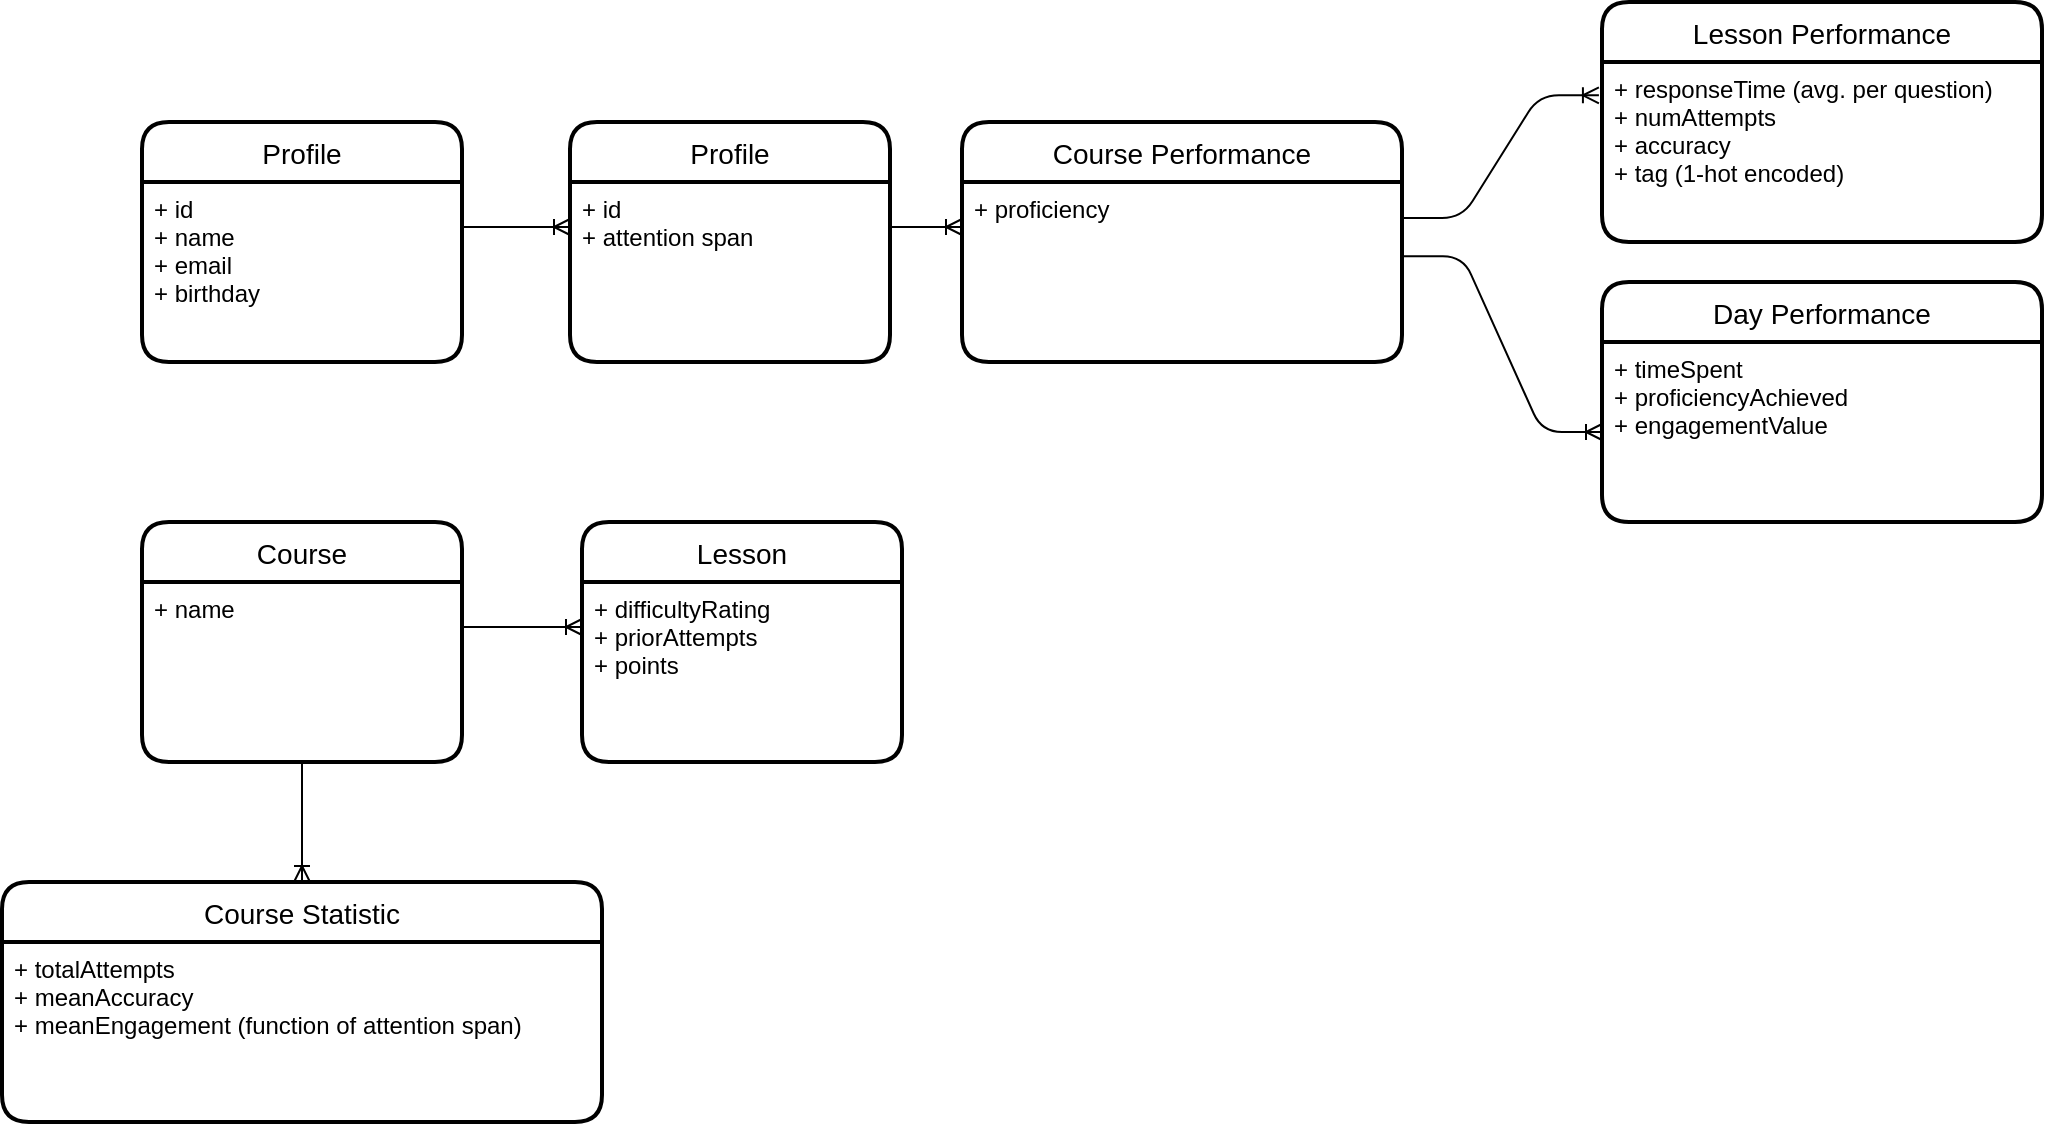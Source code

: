<mxfile version="14.4.2" type="github">
  <diagram id="C5RBs43oDa-KdzZeNtuy" name="Page-1">
    <mxGraphModel dx="1839" dy="957" grid="1" gridSize="10" guides="1" tooltips="1" connect="1" arrows="1" fold="1" page="1" pageScale="1" pageWidth="827" pageHeight="1169" math="0" shadow="0">
      <root>
        <mxCell id="WIyWlLk6GJQsqaUBKTNV-0" />
        <mxCell id="WIyWlLk6GJQsqaUBKTNV-1" parent="WIyWlLk6GJQsqaUBKTNV-0" />
        <mxCell id="EivdhIYTFzwHok7C5iKz-7" value="" style="edgeStyle=entityRelationEdgeStyle;fontSize=12;html=1;endArrow=ERoneToMany;exitX=1;exitY=0.25;exitDx=0;exitDy=0;entryX=0;entryY=0.25;entryDx=0;entryDy=0;" edge="1" parent="WIyWlLk6GJQsqaUBKTNV-1" source="EivdhIYTFzwHok7C5iKz-46" target="EivdhIYTFzwHok7C5iKz-9">
          <mxGeometry width="100" height="100" relative="1" as="geometry">
            <mxPoint x="220" y="292.5" as="sourcePoint" />
            <mxPoint x="300" y="290" as="targetPoint" />
          </mxGeometry>
        </mxCell>
        <mxCell id="EivdhIYTFzwHok7C5iKz-8" value="Profile" style="swimlane;childLayout=stackLayout;horizontal=1;startSize=30;horizontalStack=0;rounded=1;fontSize=14;fontStyle=0;strokeWidth=2;resizeParent=0;resizeLast=1;shadow=0;dashed=0;align=center;" vertex="1" parent="WIyWlLk6GJQsqaUBKTNV-1">
          <mxGeometry x="254" y="240" width="160" height="120" as="geometry" />
        </mxCell>
        <mxCell id="EivdhIYTFzwHok7C5iKz-9" value="+ id&#xa;+ attention span&#xa;" style="align=left;strokeColor=none;fillColor=none;spacingLeft=4;fontSize=12;verticalAlign=top;resizable=0;rotatable=0;part=1;" vertex="1" parent="EivdhIYTFzwHok7C5iKz-8">
          <mxGeometry y="30" width="160" height="90" as="geometry" />
        </mxCell>
        <mxCell id="EivdhIYTFzwHok7C5iKz-10" value="Course Performance" style="swimlane;childLayout=stackLayout;horizontal=1;startSize=30;horizontalStack=0;rounded=1;fontSize=14;fontStyle=0;strokeWidth=2;resizeParent=0;resizeLast=1;shadow=0;dashed=0;align=center;" vertex="1" parent="WIyWlLk6GJQsqaUBKTNV-1">
          <mxGeometry x="450" y="240" width="220" height="120" as="geometry" />
        </mxCell>
        <mxCell id="EivdhIYTFzwHok7C5iKz-11" value="+ proficiency" style="align=left;strokeColor=none;fillColor=none;spacingLeft=4;fontSize=12;verticalAlign=top;resizable=0;rotatable=0;part=1;" vertex="1" parent="EivdhIYTFzwHok7C5iKz-10">
          <mxGeometry y="30" width="220" height="90" as="geometry" />
        </mxCell>
        <mxCell id="EivdhIYTFzwHok7C5iKz-12" value="" style="edgeStyle=entityRelationEdgeStyle;fontSize=12;html=1;endArrow=ERoneToMany;entryX=0;entryY=0.25;entryDx=0;entryDy=0;exitX=1;exitY=0.25;exitDx=0;exitDy=0;" edge="1" parent="WIyWlLk6GJQsqaUBKTNV-1" source="EivdhIYTFzwHok7C5iKz-9" target="EivdhIYTFzwHok7C5iKz-11">
          <mxGeometry width="100" height="100" relative="1" as="geometry">
            <mxPoint x="430" y="280" as="sourcePoint" />
            <mxPoint x="474" y="280.0" as="targetPoint" />
          </mxGeometry>
        </mxCell>
        <mxCell id="EivdhIYTFzwHok7C5iKz-20" value="Lesson Performance" style="swimlane;childLayout=stackLayout;horizontal=1;startSize=30;horizontalStack=0;rounded=1;fontSize=14;fontStyle=0;strokeWidth=2;resizeParent=0;resizeLast=1;shadow=0;dashed=0;align=center;" vertex="1" parent="WIyWlLk6GJQsqaUBKTNV-1">
          <mxGeometry x="770" y="180" width="220" height="120" as="geometry" />
        </mxCell>
        <mxCell id="EivdhIYTFzwHok7C5iKz-21" value="+ responseTime (avg. per question)&#xa;+ numAttempts&#xa;+ accuracy&#xa;+ tag (1-hot encoded)" style="align=left;strokeColor=none;fillColor=none;spacingLeft=4;fontSize=12;verticalAlign=top;resizable=0;rotatable=0;part=1;" vertex="1" parent="EivdhIYTFzwHok7C5iKz-20">
          <mxGeometry y="30" width="220" height="90" as="geometry" />
        </mxCell>
        <mxCell id="EivdhIYTFzwHok7C5iKz-24" value="Course" style="swimlane;childLayout=stackLayout;horizontal=1;startSize=30;horizontalStack=0;rounded=1;fontSize=14;fontStyle=0;strokeWidth=2;resizeParent=0;resizeLast=1;shadow=0;dashed=0;align=center;" vertex="1" parent="WIyWlLk6GJQsqaUBKTNV-1">
          <mxGeometry x="40" y="440" width="160" height="120" as="geometry" />
        </mxCell>
        <mxCell id="EivdhIYTFzwHok7C5iKz-25" value="+ name" style="align=left;strokeColor=none;fillColor=none;spacingLeft=4;fontSize=12;verticalAlign=top;resizable=0;rotatable=0;part=1;" vertex="1" parent="EivdhIYTFzwHok7C5iKz-24">
          <mxGeometry y="30" width="160" height="90" as="geometry" />
        </mxCell>
        <mxCell id="EivdhIYTFzwHok7C5iKz-26" value="Lesson" style="swimlane;childLayout=stackLayout;horizontal=1;startSize=30;horizontalStack=0;rounded=1;fontSize=14;fontStyle=0;strokeWidth=2;resizeParent=0;resizeLast=1;shadow=0;dashed=0;align=center;" vertex="1" parent="WIyWlLk6GJQsqaUBKTNV-1">
          <mxGeometry x="260" y="440" width="160" height="120" as="geometry" />
        </mxCell>
        <mxCell id="EivdhIYTFzwHok7C5iKz-27" value="+ difficultyRating&#xa;+ priorAttempts&#xa;+ points" style="align=left;strokeColor=none;fillColor=none;spacingLeft=4;fontSize=12;verticalAlign=top;resizable=0;rotatable=0;part=1;" vertex="1" parent="EivdhIYTFzwHok7C5iKz-26">
          <mxGeometry y="30" width="160" height="90" as="geometry" />
        </mxCell>
        <mxCell id="EivdhIYTFzwHok7C5iKz-28" value="" style="edgeStyle=entityRelationEdgeStyle;fontSize=12;html=1;endArrow=ERoneToMany;entryX=0;entryY=0.25;entryDx=0;entryDy=0;exitX=1;exitY=0.25;exitDx=0;exitDy=0;" edge="1" parent="WIyWlLk6GJQsqaUBKTNV-1" source="EivdhIYTFzwHok7C5iKz-25" target="EivdhIYTFzwHok7C5iKz-27">
          <mxGeometry width="100" height="100" relative="1" as="geometry">
            <mxPoint x="190" y="490" as="sourcePoint" />
            <mxPoint x="256" y="490" as="targetPoint" />
          </mxGeometry>
        </mxCell>
        <mxCell id="EivdhIYTFzwHok7C5iKz-22" value="" style="edgeStyle=entityRelationEdgeStyle;fontSize=12;html=1;endArrow=ERoneToMany;exitX=1;exitY=0.2;exitDx=0;exitDy=0;exitPerimeter=0;entryX=-0.007;entryY=0.185;entryDx=0;entryDy=0;entryPerimeter=0;" edge="1" parent="WIyWlLk6GJQsqaUBKTNV-1" source="EivdhIYTFzwHok7C5iKz-11" target="EivdhIYTFzwHok7C5iKz-21">
          <mxGeometry width="100" height="100" relative="1" as="geometry">
            <mxPoint x="720" y="302.5" as="sourcePoint" />
            <mxPoint x="786" y="302.5" as="targetPoint" />
          </mxGeometry>
        </mxCell>
        <mxCell id="EivdhIYTFzwHok7C5iKz-30" value="Course Statistic" style="swimlane;childLayout=stackLayout;horizontal=1;startSize=30;horizontalStack=0;rounded=1;fontSize=14;fontStyle=0;strokeWidth=2;resizeParent=0;resizeLast=1;shadow=0;dashed=0;align=center;" vertex="1" parent="WIyWlLk6GJQsqaUBKTNV-1">
          <mxGeometry x="-30" y="620" width="300" height="120" as="geometry" />
        </mxCell>
        <mxCell id="EivdhIYTFzwHok7C5iKz-31" value="+ totalAttempts&#xa;+ meanAccuracy&#xa;+ meanEngagement (function of attention span)" style="align=left;strokeColor=none;fillColor=none;spacingLeft=4;fontSize=12;verticalAlign=top;resizable=0;rotatable=0;part=1;" vertex="1" parent="EivdhIYTFzwHok7C5iKz-30">
          <mxGeometry y="30" width="300" height="90" as="geometry" />
        </mxCell>
        <mxCell id="EivdhIYTFzwHok7C5iKz-32" value="" style="fontSize=12;html=1;endArrow=ERoneToMany;exitX=0.5;exitY=1;exitDx=0;exitDy=0;entryX=0.5;entryY=0;entryDx=0;entryDy=0;edgeStyle=orthogonalEdgeStyle;curved=1;" edge="1" parent="WIyWlLk6GJQsqaUBKTNV-1" source="EivdhIYTFzwHok7C5iKz-25" target="EivdhIYTFzwHok7C5iKz-30">
          <mxGeometry width="100" height="100" relative="1" as="geometry">
            <mxPoint x="134" y="590" as="sourcePoint" />
            <mxPoint x="120" y="610" as="targetPoint" />
          </mxGeometry>
        </mxCell>
        <mxCell id="EivdhIYTFzwHok7C5iKz-34" value="Day Performance" style="swimlane;childLayout=stackLayout;horizontal=1;startSize=30;horizontalStack=0;rounded=1;fontSize=14;fontStyle=0;strokeWidth=2;resizeParent=0;resizeLast=1;shadow=0;dashed=0;align=center;" vertex="1" parent="WIyWlLk6GJQsqaUBKTNV-1">
          <mxGeometry x="770" y="320" width="220" height="120" as="geometry" />
        </mxCell>
        <mxCell id="EivdhIYTFzwHok7C5iKz-35" value="+ timeSpent&#xa;+ proficiencyAchieved&#xa;+ engagementValue" style="align=left;strokeColor=none;fillColor=none;spacingLeft=4;fontSize=12;verticalAlign=top;resizable=0;rotatable=0;part=1;" vertex="1" parent="EivdhIYTFzwHok7C5iKz-34">
          <mxGeometry y="30" width="220" height="90" as="geometry" />
        </mxCell>
        <mxCell id="EivdhIYTFzwHok7C5iKz-36" value="" style="edgeStyle=entityRelationEdgeStyle;fontSize=12;html=1;endArrow=ERoneToMany;exitX=1.002;exitY=0.413;exitDx=0;exitDy=0;exitPerimeter=0;entryX=0;entryY=0.5;entryDx=0;entryDy=0;" edge="1" parent="WIyWlLk6GJQsqaUBKTNV-1" source="EivdhIYTFzwHok7C5iKz-11" target="EivdhIYTFzwHok7C5iKz-35">
          <mxGeometry width="100" height="100" relative="1" as="geometry">
            <mxPoint x="680" y="298.0" as="sourcePoint" />
            <mxPoint x="778.46" y="236.65" as="targetPoint" />
          </mxGeometry>
        </mxCell>
        <mxCell id="EivdhIYTFzwHok7C5iKz-45" value="Profile" style="swimlane;childLayout=stackLayout;horizontal=1;startSize=30;horizontalStack=0;rounded=1;fontSize=14;fontStyle=0;strokeWidth=2;resizeParent=0;resizeLast=1;shadow=0;dashed=0;align=center;" vertex="1" parent="WIyWlLk6GJQsqaUBKTNV-1">
          <mxGeometry x="40" y="240" width="160" height="120" as="geometry" />
        </mxCell>
        <mxCell id="EivdhIYTFzwHok7C5iKz-46" value="+ id&#xa;+ name&#xa;+ email&#xa;+ birthday&#xa;" style="align=left;strokeColor=none;fillColor=none;spacingLeft=4;fontSize=12;verticalAlign=top;resizable=0;rotatable=0;part=1;" vertex="1" parent="EivdhIYTFzwHok7C5iKz-45">
          <mxGeometry y="30" width="160" height="90" as="geometry" />
        </mxCell>
      </root>
    </mxGraphModel>
  </diagram>
</mxfile>
